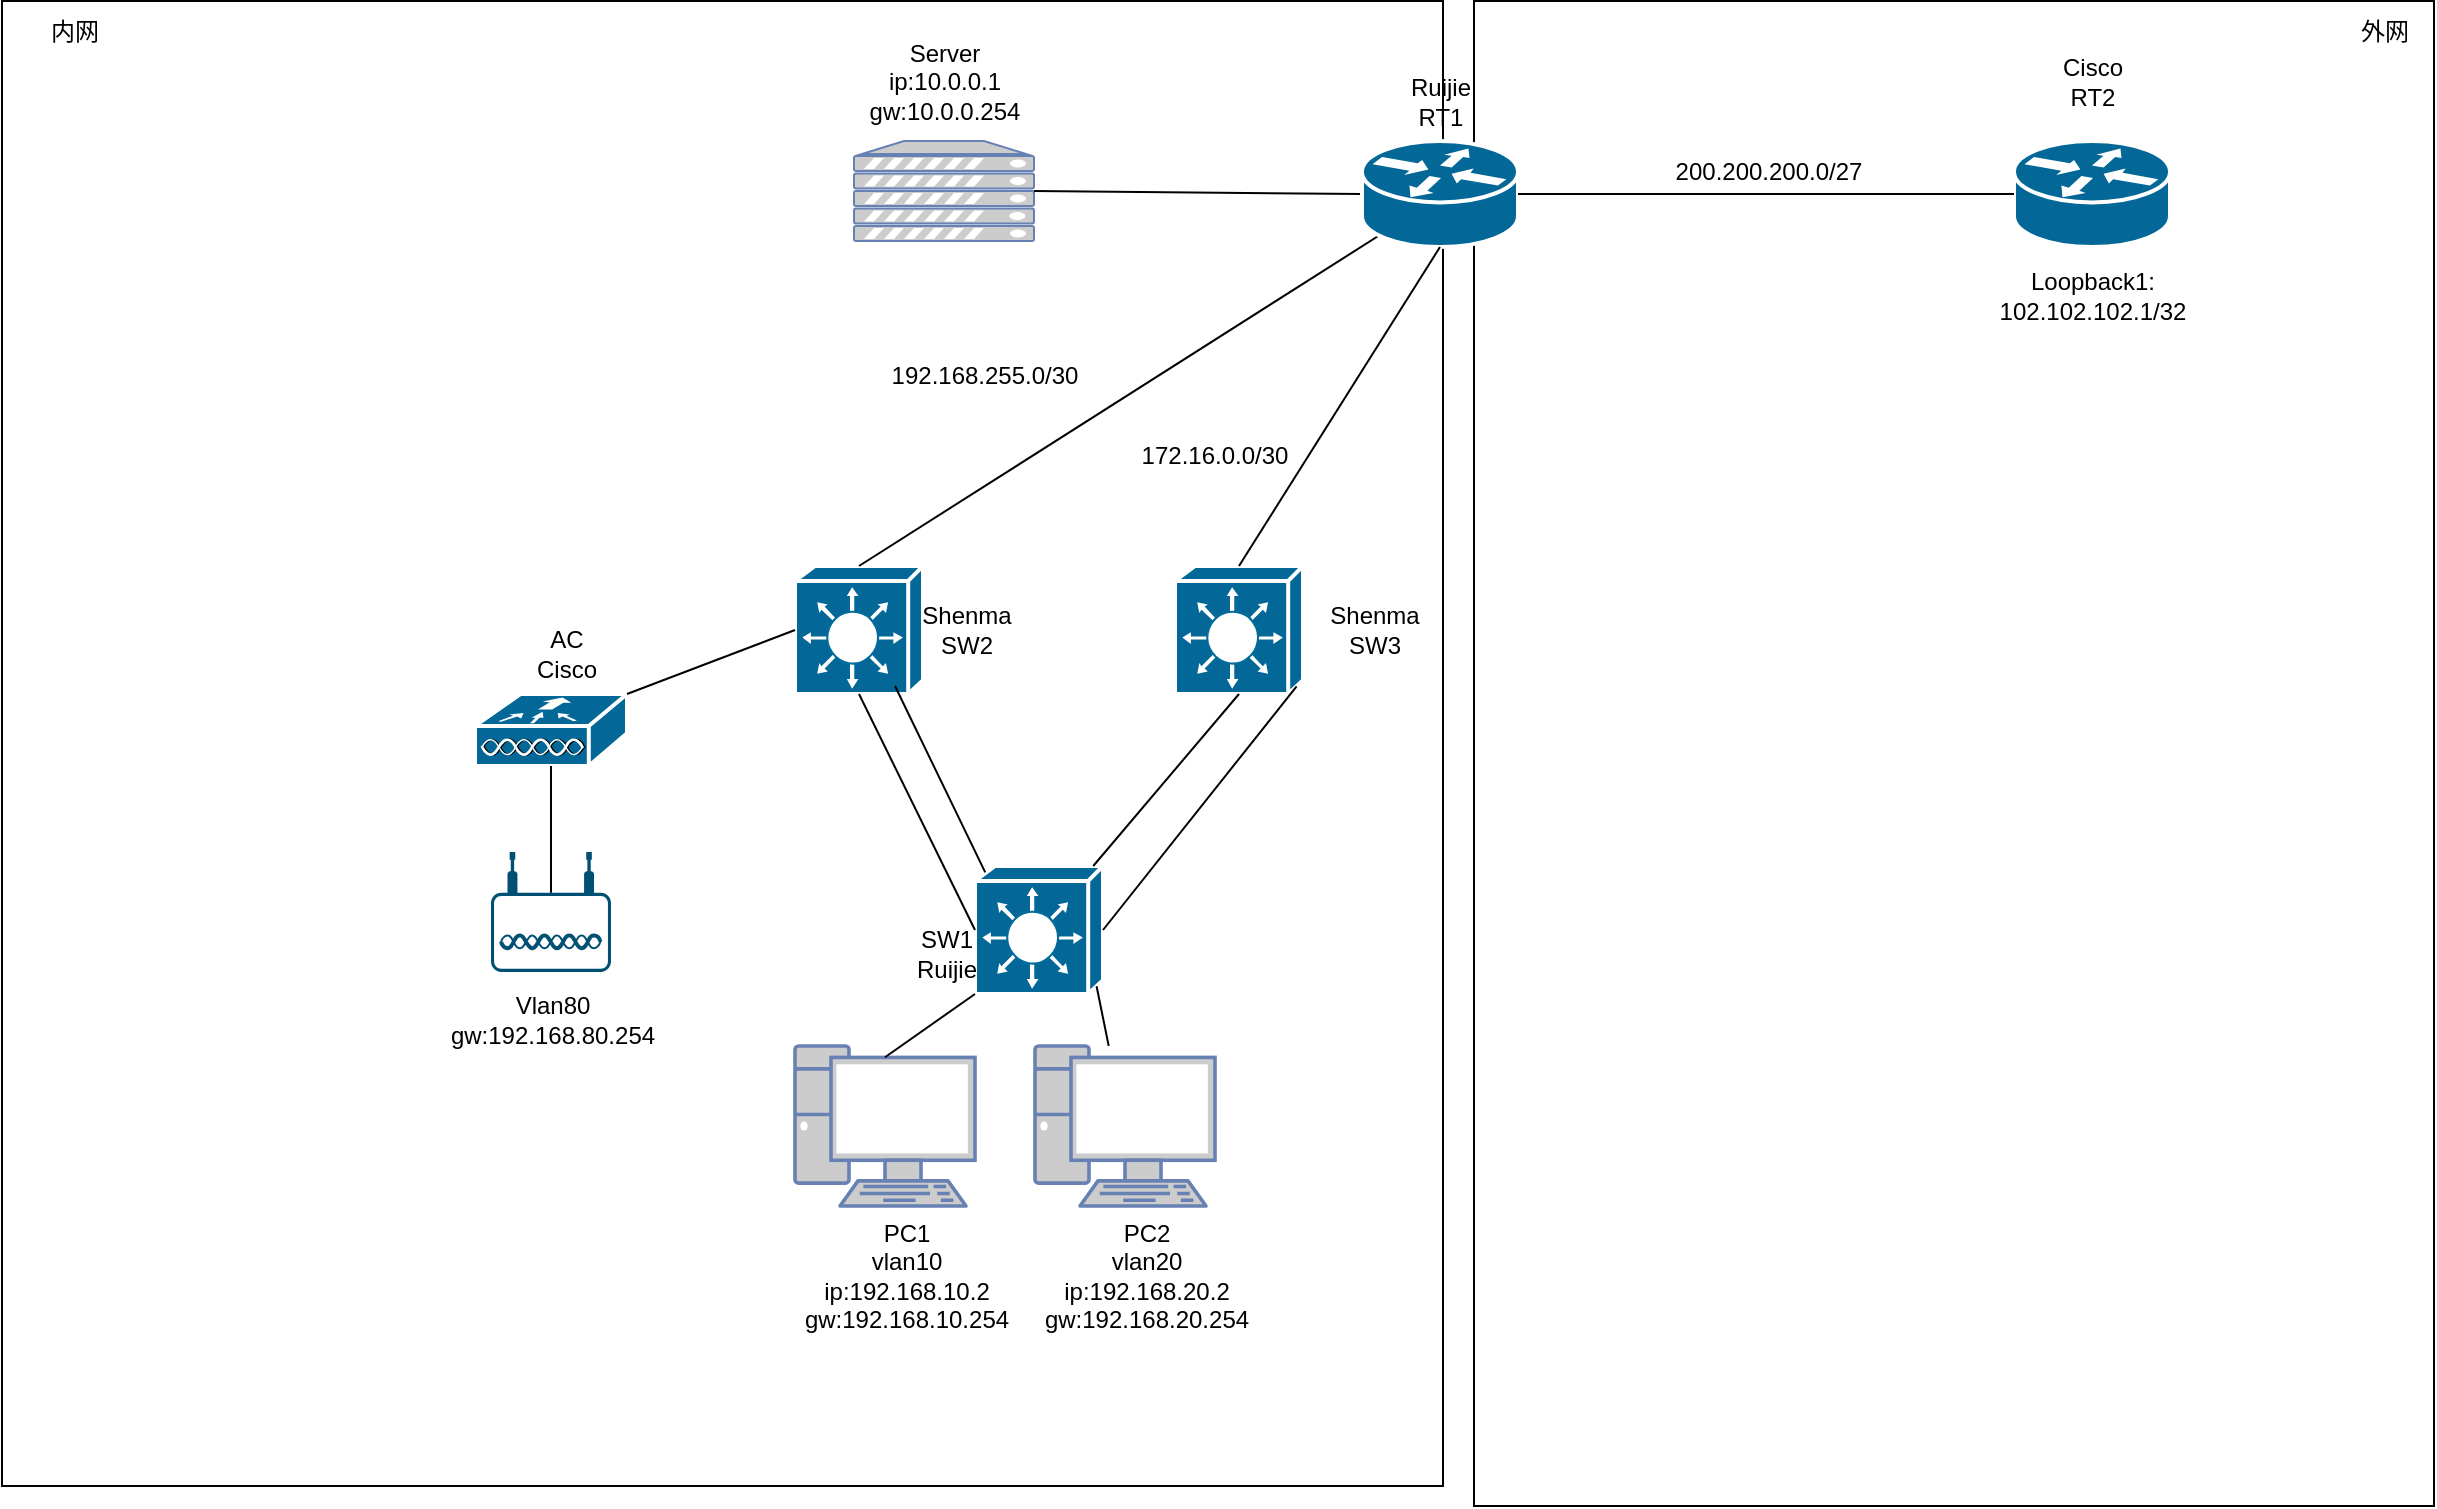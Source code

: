 <mxfile version="20.4.0" type="github">
  <diagram id="HUVK9OuC8JY2jXNJpMSG" name="第 1 页">
    <mxGraphModel dx="3773" dy="1456" grid="1" gridSize="10" guides="1" tooltips="1" connect="1" arrows="1" fold="1" page="1" pageScale="1" pageWidth="827" pageHeight="1169" math="0" shadow="0">
      <root>
        <mxCell id="0" />
        <mxCell id="1" parent="0" />
        <mxCell id="qUOanKOiMOXUHofNVD9B-1" value="" style="shape=mxgraph.cisco.switches.layer_3_switch;sketch=0;html=1;pointerEvents=1;dashed=0;fillColor=#036897;strokeColor=#ffffff;strokeWidth=2;verticalLabelPosition=bottom;verticalAlign=top;align=center;outlineConnect=0;" parent="1" vertex="1">
          <mxGeometry x="470.5" y="590" width="64" height="64" as="geometry" />
        </mxCell>
        <mxCell id="qUOanKOiMOXUHofNVD9B-2" value="" style="shape=mxgraph.cisco.switches.layer_3_switch;sketch=0;html=1;pointerEvents=1;dashed=0;fillColor=#036897;strokeColor=#ffffff;strokeWidth=2;verticalLabelPosition=bottom;verticalAlign=top;align=center;outlineConnect=0;" parent="1" vertex="1">
          <mxGeometry x="280.5" y="590" width="64" height="64" as="geometry" />
        </mxCell>
        <mxCell id="qUOanKOiMOXUHofNVD9B-3" value="" style="shape=mxgraph.cisco.switches.layer_3_switch;sketch=0;html=1;pointerEvents=1;dashed=0;fillColor=#036897;strokeColor=#ffffff;strokeWidth=2;verticalLabelPosition=bottom;verticalAlign=top;align=center;outlineConnect=0;" parent="1" vertex="1">
          <mxGeometry x="370.5" y="740" width="64" height="64" as="geometry" />
        </mxCell>
        <mxCell id="qUOanKOiMOXUHofNVD9B-5" value="" style="shape=mxgraph.cisco.routers.router;sketch=0;html=1;pointerEvents=1;dashed=0;fillColor=#036897;strokeColor=#ffffff;strokeWidth=2;verticalLabelPosition=bottom;verticalAlign=top;align=center;outlineConnect=0;" parent="1" vertex="1">
          <mxGeometry x="890" y="377.5" width="78" height="53" as="geometry" />
        </mxCell>
        <mxCell id="qUOanKOiMOXUHofNVD9B-6" value="" style="points=[[0.03,0.36,0],[0.18,0,0],[0.5,0.34,0],[0.82,0,0],[0.97,0.36,0],[1,0.67,0],[0.975,0.975,0],[0.5,1,0],[0.025,0.975,0],[0,0.67,0]];verticalLabelPosition=bottom;sketch=0;html=1;verticalAlign=top;aspect=fixed;align=center;pointerEvents=1;shape=mxgraph.cisco19.wireless_access_point;fillColor=#005073;strokeColor=none;" parent="1" vertex="1">
          <mxGeometry x="128.5" y="733" width="60" height="60" as="geometry" />
        </mxCell>
        <mxCell id="qUOanKOiMOXUHofNVD9B-8" value="" style="fontColor=#0066CC;verticalAlign=top;verticalLabelPosition=bottom;labelPosition=center;align=center;html=1;outlineConnect=0;fillColor=#CCCCCC;strokeColor=#6881B3;gradientColor=none;gradientDirection=north;strokeWidth=2;shape=mxgraph.networks.pc;" parent="1" vertex="1">
          <mxGeometry x="280.5" y="830" width="90" height="80" as="geometry" />
        </mxCell>
        <mxCell id="qUOanKOiMOXUHofNVD9B-9" value="" style="fontColor=#0066CC;verticalAlign=top;verticalLabelPosition=bottom;labelPosition=center;align=center;html=1;outlineConnect=0;fillColor=#CCCCCC;strokeColor=#6881B3;gradientColor=none;gradientDirection=north;strokeWidth=2;shape=mxgraph.networks.pc;" parent="1" vertex="1">
          <mxGeometry x="400.5" y="830" width="90" height="80" as="geometry" />
        </mxCell>
        <mxCell id="qUOanKOiMOXUHofNVD9B-10" value="" style="fontColor=#0066CC;verticalAlign=top;verticalLabelPosition=bottom;labelPosition=center;align=center;html=1;outlineConnect=0;fillColor=#CCCCCC;strokeColor=#6881B3;gradientColor=none;gradientDirection=north;strokeWidth=2;shape=mxgraph.networks.server;" parent="1" vertex="1">
          <mxGeometry x="310" y="377.5" width="90" height="50" as="geometry" />
        </mxCell>
        <mxCell id="qUOanKOiMOXUHofNVD9B-12" value="" style="shape=mxgraph.cisco.wireless.wlan_controller;sketch=0;html=1;pointerEvents=1;dashed=0;fillColor=#036897;strokeColor=#ffffff;strokeWidth=2;verticalLabelPosition=bottom;verticalAlign=top;align=center;outlineConnect=0;" parent="1" vertex="1">
          <mxGeometry x="120.5" y="654" width="76" height="36" as="geometry" />
        </mxCell>
        <mxCell id="qUOanKOiMOXUHofNVD9B-15" value="" style="endArrow=none;html=1;rounded=0;entryX=0.5;entryY=1;entryDx=0;entryDy=0;entryPerimeter=0;" parent="1" source="qUOanKOiMOXUHofNVD9B-3" target="qUOanKOiMOXUHofNVD9B-1" edge="1">
          <mxGeometry width="50" height="50" relative="1" as="geometry">
            <mxPoint x="430.5" y="740" as="sourcePoint" />
            <mxPoint x="480.5" y="690" as="targetPoint" />
          </mxGeometry>
        </mxCell>
        <mxCell id="qUOanKOiMOXUHofNVD9B-16" value="" style="endArrow=none;html=1;rounded=0;exitX=1;exitY=0.5;exitDx=0;exitDy=0;exitPerimeter=0;entryX=0.95;entryY=0.94;entryDx=0;entryDy=0;entryPerimeter=0;" parent="1" source="qUOanKOiMOXUHofNVD9B-3" target="qUOanKOiMOXUHofNVD9B-1" edge="1">
          <mxGeometry width="50" height="50" relative="1" as="geometry">
            <mxPoint x="570.5" y="690" as="sourcePoint" />
            <mxPoint x="620.5" y="640" as="targetPoint" />
          </mxGeometry>
        </mxCell>
        <mxCell id="qUOanKOiMOXUHofNVD9B-18" value="" style="endArrow=none;html=1;rounded=0;exitX=0.08;exitY=0.05;exitDx=0;exitDy=0;exitPerimeter=0;" parent="1" source="qUOanKOiMOXUHofNVD9B-3" edge="1">
          <mxGeometry width="50" height="50" relative="1" as="geometry">
            <mxPoint x="282.5" y="700" as="sourcePoint" />
            <mxPoint x="330.5" y="650" as="targetPoint" />
          </mxGeometry>
        </mxCell>
        <mxCell id="qUOanKOiMOXUHofNVD9B-19" value="" style="endArrow=none;html=1;rounded=0;entryX=0.5;entryY=1;entryDx=0;entryDy=0;entryPerimeter=0;exitX=0;exitY=0.5;exitDx=0;exitDy=0;exitPerimeter=0;" parent="1" source="qUOanKOiMOXUHofNVD9B-3" target="qUOanKOiMOXUHofNVD9B-2" edge="1">
          <mxGeometry width="50" height="50" relative="1" as="geometry">
            <mxPoint x="300.5" y="750" as="sourcePoint" />
            <mxPoint x="620.5" y="640" as="targetPoint" />
          </mxGeometry>
        </mxCell>
        <mxCell id="qUOanKOiMOXUHofNVD9B-20" value="" style="endArrow=none;html=1;rounded=0;exitX=0.5;exitY=0;exitDx=0;exitDy=0;exitPerimeter=0;" parent="1" source="qUOanKOiMOXUHofNVD9B-2" edge="1">
          <mxGeometry width="50" height="50" relative="1" as="geometry">
            <mxPoint x="500" y="507" as="sourcePoint" />
            <mxPoint x="580" y="420" as="targetPoint" />
          </mxGeometry>
        </mxCell>
        <mxCell id="qUOanKOiMOXUHofNVD9B-29" value="" style="endArrow=none;html=1;rounded=0;entryX=0.5;entryY=1;entryDx=0;entryDy=0;entryPerimeter=0;exitX=0.5;exitY=0.34;exitDx=0;exitDy=0;exitPerimeter=0;" parent="1" source="qUOanKOiMOXUHofNVD9B-6" target="qUOanKOiMOXUHofNVD9B-12" edge="1">
          <mxGeometry width="50" height="50" relative="1" as="geometry">
            <mxPoint x="570.5" y="690" as="sourcePoint" />
            <mxPoint x="620.5" y="640" as="targetPoint" />
          </mxGeometry>
        </mxCell>
        <mxCell id="qUOanKOiMOXUHofNVD9B-30" value="" style="endArrow=none;html=1;rounded=0;entryX=0;entryY=1;entryDx=0;entryDy=0;entryPerimeter=0;exitX=0.5;exitY=0.07;exitDx=0;exitDy=0;exitPerimeter=0;" parent="1" source="qUOanKOiMOXUHofNVD9B-8" target="qUOanKOiMOXUHofNVD9B-3" edge="1">
          <mxGeometry width="50" height="50" relative="1" as="geometry">
            <mxPoint x="330.5" y="870" as="sourcePoint" />
            <mxPoint x="380.5" y="820" as="targetPoint" />
          </mxGeometry>
        </mxCell>
        <mxCell id="qUOanKOiMOXUHofNVD9B-32" value="" style="endArrow=none;html=1;rounded=0;exitX=0.95;exitY=0.94;exitDx=0;exitDy=0;exitPerimeter=0;" parent="1" source="qUOanKOiMOXUHofNVD9B-3" target="qUOanKOiMOXUHofNVD9B-9" edge="1">
          <mxGeometry width="50" height="50" relative="1" as="geometry">
            <mxPoint x="570.5" y="690" as="sourcePoint" />
            <mxPoint x="530.5" y="780" as="targetPoint" />
          </mxGeometry>
        </mxCell>
        <mxCell id="qUOanKOiMOXUHofNVD9B-33" value="SW1&lt;br&gt;Ruijie" style="text;html=1;align=center;verticalAlign=middle;resizable=0;points=[];autosize=1;strokeColor=none;fillColor=none;" parent="1" vertex="1">
          <mxGeometry x="330.5" y="764" width="50" height="40" as="geometry" />
        </mxCell>
        <mxCell id="qUOanKOiMOXUHofNVD9B-34" value="Shenma&lt;br&gt;SW2" style="text;html=1;align=center;verticalAlign=middle;resizable=0;points=[];autosize=1;strokeColor=none;fillColor=none;" parent="1" vertex="1">
          <mxGeometry x="330.5" y="602" width="70" height="40" as="geometry" />
        </mxCell>
        <mxCell id="qUOanKOiMOXUHofNVD9B-35" value="Shenma&lt;br&gt;SW3" style="text;html=1;align=center;verticalAlign=middle;resizable=0;points=[];autosize=1;strokeColor=none;fillColor=none;" parent="1" vertex="1">
          <mxGeometry x="534.5" y="602" width="70" height="40" as="geometry" />
        </mxCell>
        <mxCell id="qUOanKOiMOXUHofNVD9B-36" value="AC&lt;br&gt;Cisco" style="text;html=1;align=center;verticalAlign=middle;resizable=0;points=[];autosize=1;strokeColor=none;fillColor=none;" parent="1" vertex="1">
          <mxGeometry x="140.5" y="614" width="50" height="40" as="geometry" />
        </mxCell>
        <mxCell id="qUOanKOiMOXUHofNVD9B-38" value="Cisco&lt;br&gt;RT2" style="text;html=1;align=center;verticalAlign=middle;resizable=0;points=[];autosize=1;strokeColor=none;fillColor=none;" parent="1" vertex="1">
          <mxGeometry x="904" y="327.5" width="50" height="40" as="geometry" />
        </mxCell>
        <mxCell id="qUOanKOiMOXUHofNVD9B-40" value="Server&lt;br&gt;ip:10.0.0.1&lt;br&gt;gw:10.0.0.254" style="text;html=1;align=center;verticalAlign=middle;resizable=0;points=[];autosize=1;strokeColor=none;fillColor=none;" parent="1" vertex="1">
          <mxGeometry x="305" y="317.5" width="100" height="60" as="geometry" />
        </mxCell>
        <mxCell id="qUOanKOiMOXUHofNVD9B-41" value="PC1&lt;br&gt;vlan10&lt;br&gt;ip:192.168.10.2&lt;br&gt;gw:192.168.10.254" style="text;html=1;align=center;verticalAlign=middle;resizable=0;points=[];autosize=1;strokeColor=none;fillColor=none;" parent="1" vertex="1">
          <mxGeometry x="270.5" y="910" width="130" height="70" as="geometry" />
        </mxCell>
        <mxCell id="qUOanKOiMOXUHofNVD9B-42" value="PC2&lt;br&gt;vlan20&lt;br&gt;ip:192.168.20.2&lt;br&gt;gw:192.168.20.254" style="text;html=1;align=center;verticalAlign=middle;resizable=0;points=[];autosize=1;strokeColor=none;fillColor=none;" parent="1" vertex="1">
          <mxGeometry x="390.5" y="910" width="130" height="70" as="geometry" />
        </mxCell>
        <mxCell id="qUOanKOiMOXUHofNVD9B-43" value="&lt;br&gt;Vlan80&lt;br&gt;gw:192.168.80.254" style="text;html=1;align=center;verticalAlign=middle;resizable=0;points=[];autosize=1;strokeColor=none;fillColor=none;" parent="1" vertex="1">
          <mxGeometry x="93.5" y="780" width="130" height="60" as="geometry" />
        </mxCell>
        <mxCell id="qUOanKOiMOXUHofNVD9B-45" value="172.16.0.0/30" style="text;html=1;align=center;verticalAlign=middle;resizable=0;points=[];autosize=1;strokeColor=none;fillColor=none;" parent="1" vertex="1">
          <mxGeometry x="440" y="520" width="100" height="30" as="geometry" />
        </mxCell>
        <mxCell id="qUOanKOiMOXUHofNVD9B-46" value="192.168.255.0/30" style="text;html=1;align=center;verticalAlign=middle;resizable=0;points=[];autosize=1;strokeColor=none;fillColor=none;" parent="1" vertex="1">
          <mxGeometry x="314.5" y="480" width="120" height="30" as="geometry" />
        </mxCell>
        <mxCell id="qUOanKOiMOXUHofNVD9B-47" value="" style="rounded=0;whiteSpace=wrap;html=1;fillColor=none;" parent="1" vertex="1">
          <mxGeometry x="620" y="307.5" width="480" height="752.5" as="geometry" />
        </mxCell>
        <mxCell id="qUOanKOiMOXUHofNVD9B-49" value="" style="endArrow=none;html=1;rounded=0;entryX=0;entryY=0.5;entryDx=0;entryDy=0;entryPerimeter=0;exitX=1;exitY=0.5;exitDx=0;exitDy=0;exitPerimeter=0;" parent="1" source="qUOanKOiMOXUHofNVD9B-10" target="zwYbYPknYsN_N6TK4sWL-1" edge="1">
          <mxGeometry width="50" height="50" relative="1" as="geometry">
            <mxPoint x="760" y="647" as="sourcePoint" />
            <mxPoint x="567" y="401.015" as="targetPoint" />
          </mxGeometry>
        </mxCell>
        <mxCell id="qUOanKOiMOXUHofNVD9B-52" value="" style="rounded=0;whiteSpace=wrap;html=1;fillColor=none;" parent="1" vertex="1">
          <mxGeometry x="-116" y="307.5" width="720.5" height="742.5" as="geometry" />
        </mxCell>
        <mxCell id="qUOanKOiMOXUHofNVD9B-53" value="内网" style="text;html=1;align=center;verticalAlign=middle;resizable=0;points=[];autosize=1;strokeColor=none;fillColor=none;" parent="1" vertex="1">
          <mxGeometry x="-105.5" y="307.5" width="50" height="30" as="geometry" />
        </mxCell>
        <mxCell id="zwYbYPknYsN_N6TK4sWL-1" value="" style="shape=mxgraph.cisco.routers.router;sketch=0;html=1;pointerEvents=1;dashed=0;fillColor=#036897;strokeColor=#ffffff;strokeWidth=2;verticalLabelPosition=bottom;verticalAlign=top;align=center;outlineConnect=0;" vertex="1" parent="1">
          <mxGeometry x="564" y="377.5" width="78" height="53" as="geometry" />
        </mxCell>
        <mxCell id="zwYbYPknYsN_N6TK4sWL-2" value="Ruijie&lt;br&gt;RT1" style="text;html=1;align=center;verticalAlign=middle;resizable=0;points=[];autosize=1;strokeColor=none;fillColor=none;" vertex="1" parent="1">
          <mxGeometry x="578" y="337.5" width="50" height="40" as="geometry" />
        </mxCell>
        <mxCell id="zwYbYPknYsN_N6TK4sWL-4" value="" style="endArrow=none;html=1;rounded=0;entryX=1;entryY=0.5;entryDx=0;entryDy=0;entryPerimeter=0;exitX=0;exitY=0.5;exitDx=0;exitDy=0;exitPerimeter=0;" edge="1" parent="1" source="qUOanKOiMOXUHofNVD9B-5" target="zwYbYPknYsN_N6TK4sWL-1">
          <mxGeometry width="50" height="50" relative="1" as="geometry">
            <mxPoint x="800" y="790" as="sourcePoint" />
            <mxPoint x="850" y="740" as="targetPoint" />
          </mxGeometry>
        </mxCell>
        <mxCell id="zwYbYPknYsN_N6TK4sWL-5" value="外网" style="text;html=1;align=center;verticalAlign=middle;resizable=0;points=[];autosize=1;strokeColor=none;fillColor=none;" vertex="1" parent="1">
          <mxGeometry x="1050" y="307.5" width="50" height="30" as="geometry" />
        </mxCell>
        <mxCell id="zwYbYPknYsN_N6TK4sWL-7" value="Loopback1:&lt;br&gt;102.102.102.1/32" style="text;html=1;align=center;verticalAlign=middle;resizable=0;points=[];autosize=1;strokeColor=none;fillColor=none;" vertex="1" parent="1">
          <mxGeometry x="869" y="435" width="120" height="40" as="geometry" />
        </mxCell>
        <mxCell id="zwYbYPknYsN_N6TK4sWL-12" value="200.200.200.0/27" style="text;html=1;align=center;verticalAlign=middle;resizable=0;points=[];autosize=1;strokeColor=none;fillColor=none;" vertex="1" parent="1">
          <mxGeometry x="707" y="377.5" width="120" height="30" as="geometry" />
        </mxCell>
        <mxCell id="zwYbYPknYsN_N6TK4sWL-15" value="" style="endArrow=none;html=1;rounded=0;entryX=0;entryY=0.5;entryDx=0;entryDy=0;entryPerimeter=0;exitX=1;exitY=0;exitDx=0;exitDy=0;exitPerimeter=0;" edge="1" parent="1" source="qUOanKOiMOXUHofNVD9B-12" target="qUOanKOiMOXUHofNVD9B-2">
          <mxGeometry width="50" height="50" relative="1" as="geometry">
            <mxPoint x="610.5" y="843" as="sourcePoint" />
            <mxPoint x="660.5" y="793" as="targetPoint" />
          </mxGeometry>
        </mxCell>
        <mxCell id="zwYbYPknYsN_N6TK4sWL-17" value="" style="endArrow=none;html=1;rounded=0;entryX=0.5;entryY=1;entryDx=0;entryDy=0;entryPerimeter=0;exitX=0.5;exitY=0;exitDx=0;exitDy=0;exitPerimeter=0;" edge="1" parent="1" source="qUOanKOiMOXUHofNVD9B-1" target="zwYbYPknYsN_N6TK4sWL-1">
          <mxGeometry width="50" height="50" relative="1" as="geometry">
            <mxPoint x="800" y="760" as="sourcePoint" />
            <mxPoint x="850" y="710" as="targetPoint" />
          </mxGeometry>
        </mxCell>
      </root>
    </mxGraphModel>
  </diagram>
</mxfile>
